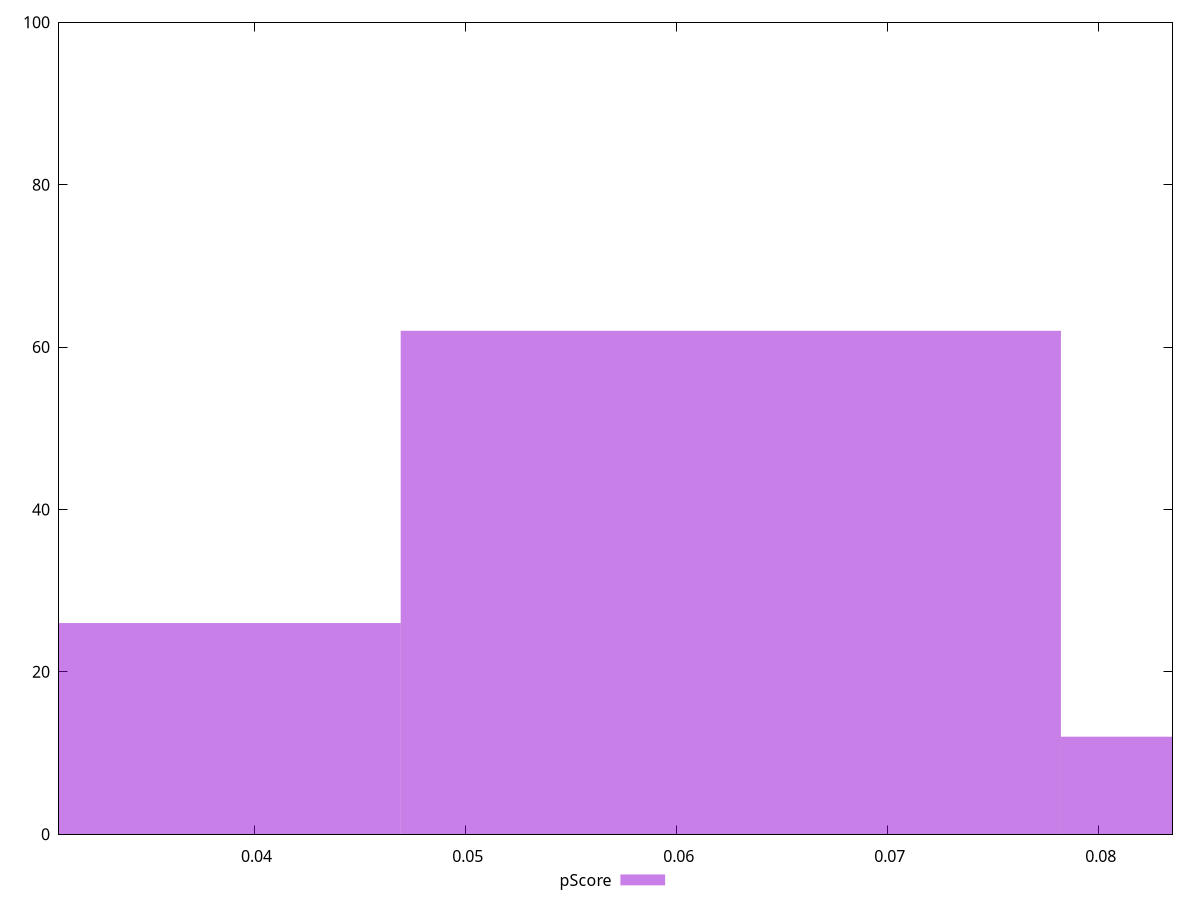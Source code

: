 reset

$pScore <<EOF
0.06256208285337718 62
0.03128104142668859 26
0.09384312428006578 12
EOF

set key outside below
set boxwidth 0.03128104142668859
set xrange [0.030733717006847905:0.08348836914286978]
set yrange [0:100]
set trange [0:100]
set style fill transparent solid 0.5 noborder
set terminal svg size 640, 490 enhanced background rgb 'white'
set output "report_00015_2021-02-09T16-11-33.973Z/interactive/samples/pages/pScore/histogram.svg"

plot $pScore title "pScore" with boxes

reset
